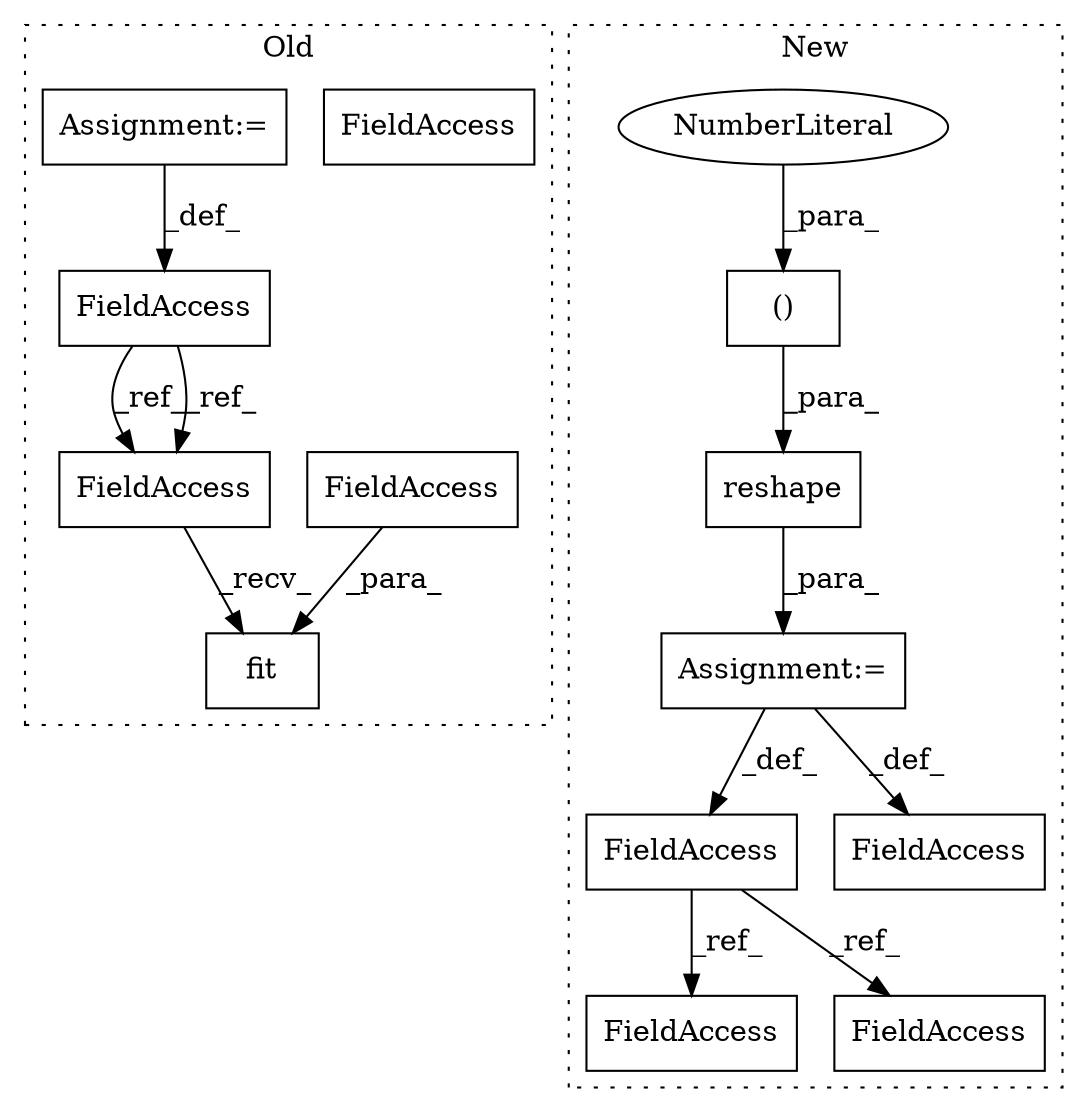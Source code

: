 digraph G {
subgraph cluster0 {
1 [label="fit" a="32" s="704,762" l="4,1" shape="box"];
7 [label="FieldAccess" a="22" s="708" l="6" shape="box"];
8 [label="FieldAccess" a="22" s="486" l="5" shape="box"];
9 [label="FieldAccess" a="22" s="698" l="5" shape="box"];
11 [label="Assignment:=" a="7" s="491" l="1" shape="box"];
14 [label="FieldAccess" a="22" s="698" l="5" shape="box"];
label = "Old";
style="dotted";
}
subgraph cluster1 {
2 [label="reshape" a="32" s="730,806" l="8,2" shape="box"];
3 [label="FieldAccess" a="22" s="709" l="14" shape="box"];
4 [label="Assignment:=" a="7" s="723" l="1" shape="box"];
5 [label="FieldAccess" a="22" s="979" l="14" shape="box"];
6 [label="()" a="106" s="450" l="77" shape="box"];
10 [label="NumberLiteral" a="34" s="496" l="2" shape="ellipse"];
12 [label="FieldAccess" a="22" s="837" l="14" shape="box"];
13 [label="FieldAccess" a="22" s="816" l="6" shape="box"];
label = "New";
style="dotted";
}
2 -> 4 [label="_para_"];
3 -> 12 [label="_ref_"];
3 -> 5 [label="_ref_"];
4 -> 13 [label="_def_"];
4 -> 3 [label="_def_"];
6 -> 2 [label="_para_"];
7 -> 1 [label="_para_"];
8 -> 14 [label="_ref_"];
8 -> 14 [label="_ref_"];
10 -> 6 [label="_para_"];
11 -> 8 [label="_def_"];
14 -> 1 [label="_recv_"];
}